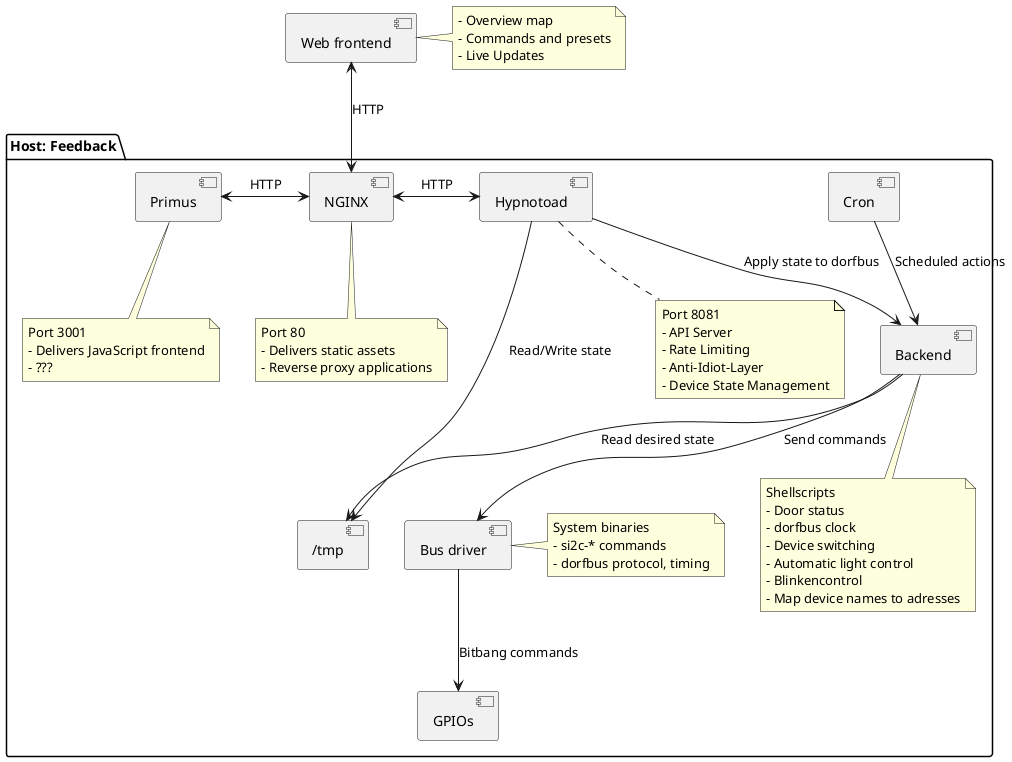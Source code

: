 @startuml
[Web frontend]
note right of "Web frontend"
- Overview map
- Commands and presets
- Live Updates
end note

package "Host: Feedback" {
    [Cron]

    [NGINX]
    note bottom of "NGINX"
    Port 80
    - Delivers static assets
    - Reverse proxy applications
    end note

    [Hypnotoad]
    note bottom of "Hypnotoad"
    Port 8081
    - API Server
    - Rate Limiting
    - Anti-Idiot-Layer
    - Device State Management
    end note

    [Primus]
    note bottom of "Primus"
    Port 3001
    - Delivers JavaScript frontend
    - ???
    end note

    [Backend]
    note bottom of "Backend"
    Shellscripts
    - Door status
    - dorfbus clock
    - Device switching
    - Automatic light control
    - Blinkencontrol
    - Map device names to adresses
    end note

    [Bus driver]
    note right of "Bus driver"
    System binaries
    - si2c-* commands
    - dorfbus protocol, timing
    end note

    [GPIOs]
    [/tmp]
}

[Web frontend] <--> [NGINX] : HTTP
[NGINX] <-left-> [Primus] : HTTP
[NGINX] <-right-> [Hypnotoad] : HTTP

[Cron] --> [Backend] : Scheduled actions
[Hypnotoad] --> [/tmp] : Read/Write state
[Hypnotoad] --> [Backend] : Apply state to dorfbus
[Backend] --> [/tmp] : Read desired state
[Backend] --> [Bus driver] : Send commands
[Bus driver] --> [GPIOs] : Bitbang commands
@enduml
